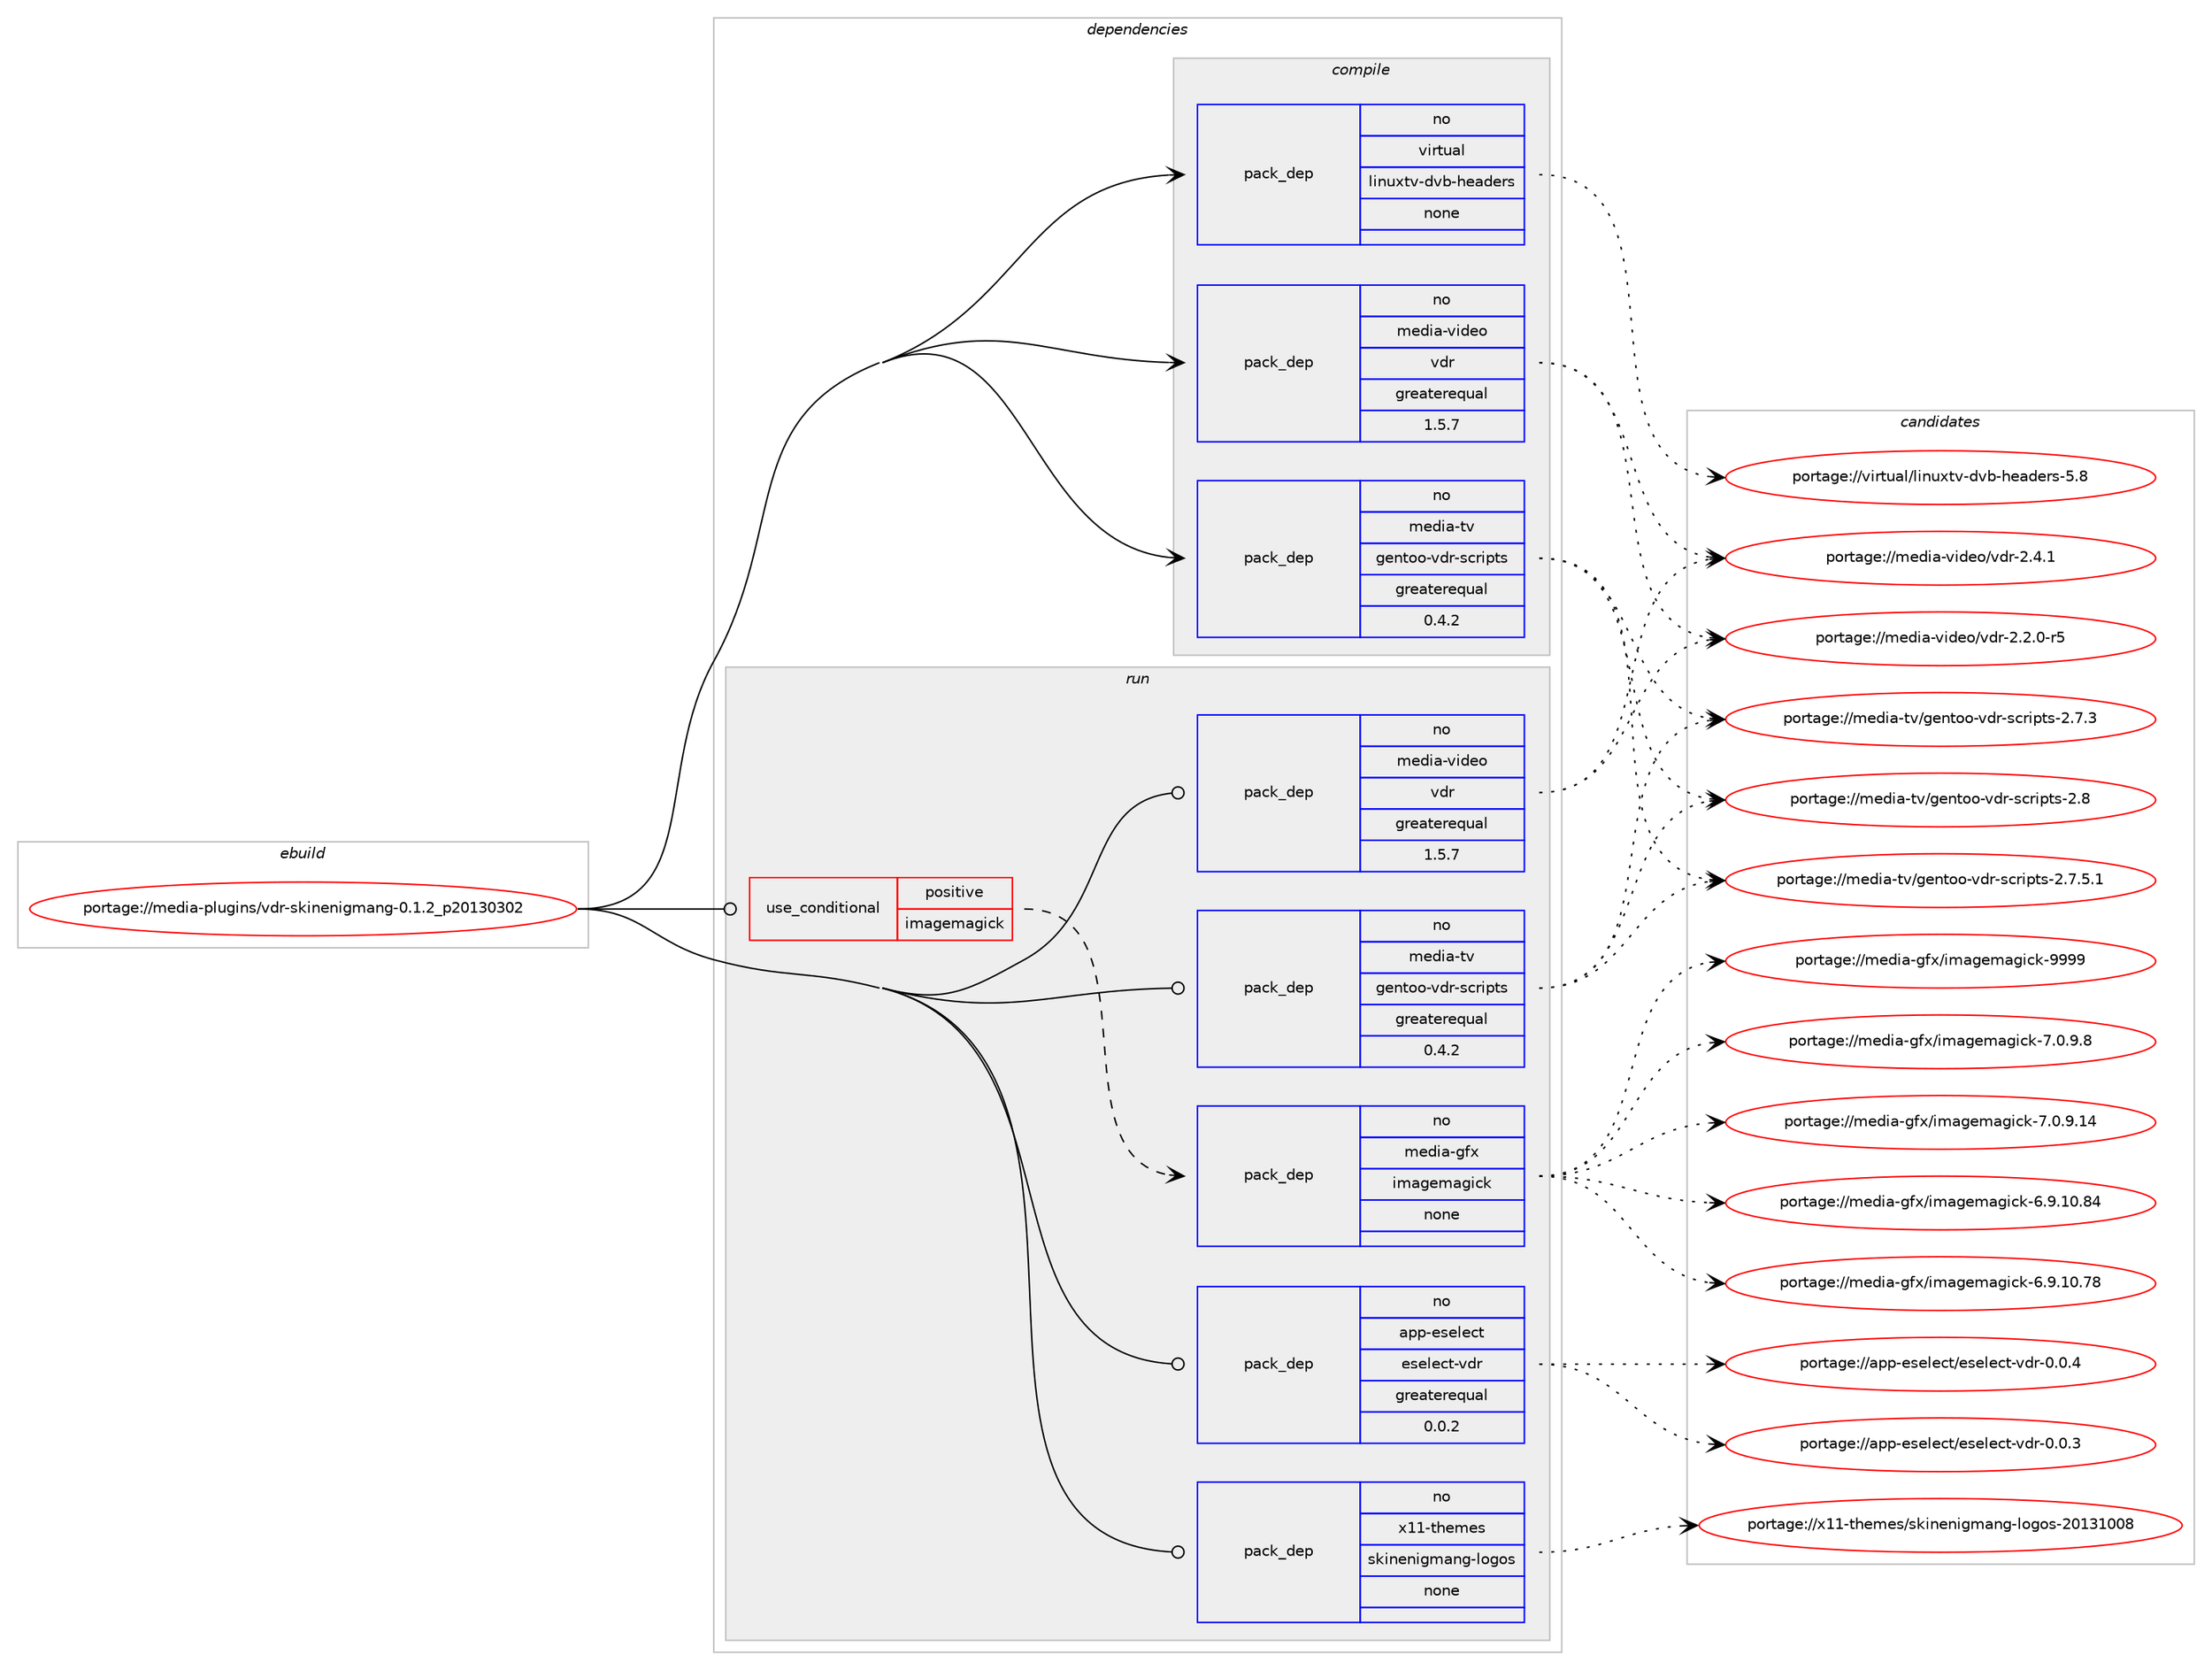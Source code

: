 digraph prolog {

# *************
# Graph options
# *************

newrank=true;
concentrate=true;
compound=true;
graph [rankdir=LR,fontname=Helvetica,fontsize=10,ranksep=1.5];#, ranksep=2.5, nodesep=0.2];
edge  [arrowhead=vee];
node  [fontname=Helvetica,fontsize=10];

# **********
# The ebuild
# **********

subgraph cluster_leftcol {
color=gray;
label=<<i>ebuild</i>>;
id [label="portage://media-plugins/vdr-skinenigmang-0.1.2_p20130302", color=red, width=4, href="../media-plugins/vdr-skinenigmang-0.1.2_p20130302.svg"];
}

# ****************
# The dependencies
# ****************

subgraph cluster_midcol {
color=gray;
label=<<i>dependencies</i>>;
subgraph cluster_compile {
fillcolor="#eeeeee";
style=filled;
label=<<i>compile</i>>;
subgraph pack150390 {
dependency198507 [label=<<TABLE BORDER="0" CELLBORDER="1" CELLSPACING="0" CELLPADDING="4" WIDTH="220"><TR><TD ROWSPAN="6" CELLPADDING="30">pack_dep</TD></TR><TR><TD WIDTH="110">no</TD></TR><TR><TD>media-tv</TD></TR><TR><TD>gentoo-vdr-scripts</TD></TR><TR><TD>greaterequal</TD></TR><TR><TD>0.4.2</TD></TR></TABLE>>, shape=none, color=blue];
}
id:e -> dependency198507:w [weight=20,style="solid",arrowhead="vee"];
subgraph pack150391 {
dependency198508 [label=<<TABLE BORDER="0" CELLBORDER="1" CELLSPACING="0" CELLPADDING="4" WIDTH="220"><TR><TD ROWSPAN="6" CELLPADDING="30">pack_dep</TD></TR><TR><TD WIDTH="110">no</TD></TR><TR><TD>media-video</TD></TR><TR><TD>vdr</TD></TR><TR><TD>greaterequal</TD></TR><TR><TD>1.5.7</TD></TR></TABLE>>, shape=none, color=blue];
}
id:e -> dependency198508:w [weight=20,style="solid",arrowhead="vee"];
subgraph pack150392 {
dependency198509 [label=<<TABLE BORDER="0" CELLBORDER="1" CELLSPACING="0" CELLPADDING="4" WIDTH="220"><TR><TD ROWSPAN="6" CELLPADDING="30">pack_dep</TD></TR><TR><TD WIDTH="110">no</TD></TR><TR><TD>virtual</TD></TR><TR><TD>linuxtv-dvb-headers</TD></TR><TR><TD>none</TD></TR><TR><TD></TD></TR></TABLE>>, shape=none, color=blue];
}
id:e -> dependency198509:w [weight=20,style="solid",arrowhead="vee"];
}
subgraph cluster_compileandrun {
fillcolor="#eeeeee";
style=filled;
label=<<i>compile and run</i>>;
}
subgraph cluster_run {
fillcolor="#eeeeee";
style=filled;
label=<<i>run</i>>;
subgraph cond45089 {
dependency198510 [label=<<TABLE BORDER="0" CELLBORDER="1" CELLSPACING="0" CELLPADDING="4"><TR><TD ROWSPAN="3" CELLPADDING="10">use_conditional</TD></TR><TR><TD>positive</TD></TR><TR><TD>imagemagick</TD></TR></TABLE>>, shape=none, color=red];
subgraph pack150393 {
dependency198511 [label=<<TABLE BORDER="0" CELLBORDER="1" CELLSPACING="0" CELLPADDING="4" WIDTH="220"><TR><TD ROWSPAN="6" CELLPADDING="30">pack_dep</TD></TR><TR><TD WIDTH="110">no</TD></TR><TR><TD>media-gfx</TD></TR><TR><TD>imagemagick</TD></TR><TR><TD>none</TD></TR><TR><TD></TD></TR></TABLE>>, shape=none, color=blue];
}
dependency198510:e -> dependency198511:w [weight=20,style="dashed",arrowhead="vee"];
}
id:e -> dependency198510:w [weight=20,style="solid",arrowhead="odot"];
subgraph pack150394 {
dependency198512 [label=<<TABLE BORDER="0" CELLBORDER="1" CELLSPACING="0" CELLPADDING="4" WIDTH="220"><TR><TD ROWSPAN="6" CELLPADDING="30">pack_dep</TD></TR><TR><TD WIDTH="110">no</TD></TR><TR><TD>app-eselect</TD></TR><TR><TD>eselect-vdr</TD></TR><TR><TD>greaterequal</TD></TR><TR><TD>0.0.2</TD></TR></TABLE>>, shape=none, color=blue];
}
id:e -> dependency198512:w [weight=20,style="solid",arrowhead="odot"];
subgraph pack150395 {
dependency198513 [label=<<TABLE BORDER="0" CELLBORDER="1" CELLSPACING="0" CELLPADDING="4" WIDTH="220"><TR><TD ROWSPAN="6" CELLPADDING="30">pack_dep</TD></TR><TR><TD WIDTH="110">no</TD></TR><TR><TD>media-tv</TD></TR><TR><TD>gentoo-vdr-scripts</TD></TR><TR><TD>greaterequal</TD></TR><TR><TD>0.4.2</TD></TR></TABLE>>, shape=none, color=blue];
}
id:e -> dependency198513:w [weight=20,style="solid",arrowhead="odot"];
subgraph pack150396 {
dependency198514 [label=<<TABLE BORDER="0" CELLBORDER="1" CELLSPACING="0" CELLPADDING="4" WIDTH="220"><TR><TD ROWSPAN="6" CELLPADDING="30">pack_dep</TD></TR><TR><TD WIDTH="110">no</TD></TR><TR><TD>media-video</TD></TR><TR><TD>vdr</TD></TR><TR><TD>greaterequal</TD></TR><TR><TD>1.5.7</TD></TR></TABLE>>, shape=none, color=blue];
}
id:e -> dependency198514:w [weight=20,style="solid",arrowhead="odot"];
subgraph pack150397 {
dependency198515 [label=<<TABLE BORDER="0" CELLBORDER="1" CELLSPACING="0" CELLPADDING="4" WIDTH="220"><TR><TD ROWSPAN="6" CELLPADDING="30">pack_dep</TD></TR><TR><TD WIDTH="110">no</TD></TR><TR><TD>x11-themes</TD></TR><TR><TD>skinenigmang-logos</TD></TR><TR><TD>none</TD></TR><TR><TD></TD></TR></TABLE>>, shape=none, color=blue];
}
id:e -> dependency198515:w [weight=20,style="solid",arrowhead="odot"];
}
}

# **************
# The candidates
# **************

subgraph cluster_choices {
rank=same;
color=gray;
label=<<i>candidates</i>>;

subgraph choice150390 {
color=black;
nodesep=1;
choice10910110010597451161184710310111011611111145118100114451159911410511211611545504656 [label="portage://media-tv/gentoo-vdr-scripts-2.8", color=red, width=4,href="../media-tv/gentoo-vdr-scripts-2.8.svg"];
choice1091011001059745116118471031011101161111114511810011445115991141051121161154550465546534649 [label="portage://media-tv/gentoo-vdr-scripts-2.7.5.1", color=red, width=4,href="../media-tv/gentoo-vdr-scripts-2.7.5.1.svg"];
choice109101100105974511611847103101110116111111451181001144511599114105112116115455046554651 [label="portage://media-tv/gentoo-vdr-scripts-2.7.3", color=red, width=4,href="../media-tv/gentoo-vdr-scripts-2.7.3.svg"];
dependency198507:e -> choice10910110010597451161184710310111011611111145118100114451159911410511211611545504656:w [style=dotted,weight="100"];
dependency198507:e -> choice1091011001059745116118471031011101161111114511810011445115991141051121161154550465546534649:w [style=dotted,weight="100"];
dependency198507:e -> choice109101100105974511611847103101110116111111451181001144511599114105112116115455046554651:w [style=dotted,weight="100"];
}
subgraph choice150391 {
color=black;
nodesep=1;
choice109101100105974511810510010111147118100114455046524649 [label="portage://media-video/vdr-2.4.1", color=red, width=4,href="../media-video/vdr-2.4.1.svg"];
choice1091011001059745118105100101111471181001144550465046484511453 [label="portage://media-video/vdr-2.2.0-r5", color=red, width=4,href="../media-video/vdr-2.2.0-r5.svg"];
dependency198508:e -> choice109101100105974511810510010111147118100114455046524649:w [style=dotted,weight="100"];
dependency198508:e -> choice1091011001059745118105100101111471181001144550465046484511453:w [style=dotted,weight="100"];
}
subgraph choice150392 {
color=black;
nodesep=1;
choice11810511411611797108471081051101171201161184510011898451041019710010111411545534656 [label="portage://virtual/linuxtv-dvb-headers-5.8", color=red, width=4,href="../virtual/linuxtv-dvb-headers-5.8.svg"];
dependency198509:e -> choice11810511411611797108471081051101171201161184510011898451041019710010111411545534656:w [style=dotted,weight="100"];
}
subgraph choice150393 {
color=black;
nodesep=1;
choice1091011001059745103102120471051099710310110997103105991074557575757 [label="portage://media-gfx/imagemagick-9999", color=red, width=4,href="../media-gfx/imagemagick-9999.svg"];
choice1091011001059745103102120471051099710310110997103105991074555464846574656 [label="portage://media-gfx/imagemagick-7.0.9.8", color=red, width=4,href="../media-gfx/imagemagick-7.0.9.8.svg"];
choice109101100105974510310212047105109971031011099710310599107455546484657464952 [label="portage://media-gfx/imagemagick-7.0.9.14", color=red, width=4,href="../media-gfx/imagemagick-7.0.9.14.svg"];
choice10910110010597451031021204710510997103101109971031059910745544657464948465652 [label="portage://media-gfx/imagemagick-6.9.10.84", color=red, width=4,href="../media-gfx/imagemagick-6.9.10.84.svg"];
choice10910110010597451031021204710510997103101109971031059910745544657464948465556 [label="portage://media-gfx/imagemagick-6.9.10.78", color=red, width=4,href="../media-gfx/imagemagick-6.9.10.78.svg"];
dependency198511:e -> choice1091011001059745103102120471051099710310110997103105991074557575757:w [style=dotted,weight="100"];
dependency198511:e -> choice1091011001059745103102120471051099710310110997103105991074555464846574656:w [style=dotted,weight="100"];
dependency198511:e -> choice109101100105974510310212047105109971031011099710310599107455546484657464952:w [style=dotted,weight="100"];
dependency198511:e -> choice10910110010597451031021204710510997103101109971031059910745544657464948465652:w [style=dotted,weight="100"];
dependency198511:e -> choice10910110010597451031021204710510997103101109971031059910745544657464948465556:w [style=dotted,weight="100"];
}
subgraph choice150394 {
color=black;
nodesep=1;
choice971121124510111510110810199116471011151011081019911645118100114454846484652 [label="portage://app-eselect/eselect-vdr-0.0.4", color=red, width=4,href="../app-eselect/eselect-vdr-0.0.4.svg"];
choice971121124510111510110810199116471011151011081019911645118100114454846484651 [label="portage://app-eselect/eselect-vdr-0.0.3", color=red, width=4,href="../app-eselect/eselect-vdr-0.0.3.svg"];
dependency198512:e -> choice971121124510111510110810199116471011151011081019911645118100114454846484652:w [style=dotted,weight="100"];
dependency198512:e -> choice971121124510111510110810199116471011151011081019911645118100114454846484651:w [style=dotted,weight="100"];
}
subgraph choice150395 {
color=black;
nodesep=1;
choice10910110010597451161184710310111011611111145118100114451159911410511211611545504656 [label="portage://media-tv/gentoo-vdr-scripts-2.8", color=red, width=4,href="../media-tv/gentoo-vdr-scripts-2.8.svg"];
choice1091011001059745116118471031011101161111114511810011445115991141051121161154550465546534649 [label="portage://media-tv/gentoo-vdr-scripts-2.7.5.1", color=red, width=4,href="../media-tv/gentoo-vdr-scripts-2.7.5.1.svg"];
choice109101100105974511611847103101110116111111451181001144511599114105112116115455046554651 [label="portage://media-tv/gentoo-vdr-scripts-2.7.3", color=red, width=4,href="../media-tv/gentoo-vdr-scripts-2.7.3.svg"];
dependency198513:e -> choice10910110010597451161184710310111011611111145118100114451159911410511211611545504656:w [style=dotted,weight="100"];
dependency198513:e -> choice1091011001059745116118471031011101161111114511810011445115991141051121161154550465546534649:w [style=dotted,weight="100"];
dependency198513:e -> choice109101100105974511611847103101110116111111451181001144511599114105112116115455046554651:w [style=dotted,weight="100"];
}
subgraph choice150396 {
color=black;
nodesep=1;
choice109101100105974511810510010111147118100114455046524649 [label="portage://media-video/vdr-2.4.1", color=red, width=4,href="../media-video/vdr-2.4.1.svg"];
choice1091011001059745118105100101111471181001144550465046484511453 [label="portage://media-video/vdr-2.2.0-r5", color=red, width=4,href="../media-video/vdr-2.2.0-r5.svg"];
dependency198514:e -> choice109101100105974511810510010111147118100114455046524649:w [style=dotted,weight="100"];
dependency198514:e -> choice1091011001059745118105100101111471181001144550465046484511453:w [style=dotted,weight="100"];
}
subgraph choice150397 {
color=black;
nodesep=1;
choice120494945116104101109101115471151071051101011101051031099711010345108111103111115455048495149484856 [label="portage://x11-themes/skinenigmang-logos-20131008", color=red, width=4,href="../x11-themes/skinenigmang-logos-20131008.svg"];
dependency198515:e -> choice120494945116104101109101115471151071051101011101051031099711010345108111103111115455048495149484856:w [style=dotted,weight="100"];
}
}

}
